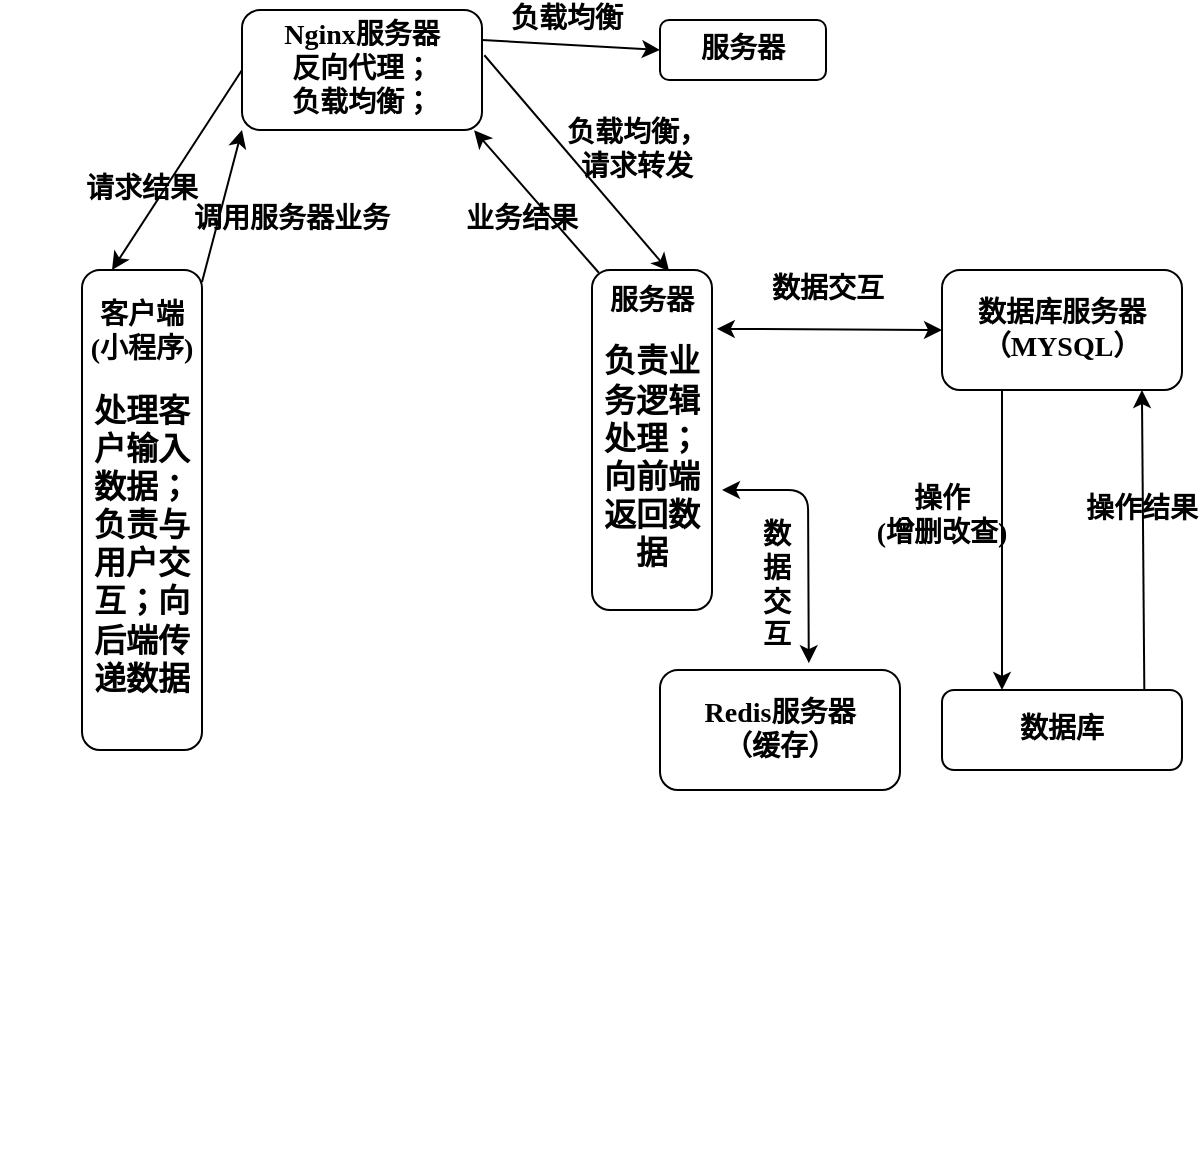 <mxfile version="10.6.8" type="github"><diagram id="wL1jBX-TmyDrksqA9vEL" name="Ã§Â¬Â¬ 1 Ã©Â¡Âµ"><mxGraphModel dx="1228" dy="1714" grid="1" gridSize="10" guides="1" tooltips="1" connect="1" arrows="1" fold="1" page="1" pageScale="1" pageWidth="827" pageHeight="1169" math="0" shadow="0"><root><mxCell id="0"/><mxCell id="1" parent="0"/><mxCell id="sZW_5E2e72k2Tj-YHlTt-91" value="" style="whiteSpace=wrap;html=1;aspect=fixed;" parent="1" vertex="1"><mxGeometry x="20" y="40" as="geometry"/></mxCell><mxCell id="sZW_5E2e72k2Tj-YHlTt-93" value="&lt;b&gt;&lt;font style=&quot;font-size: 14px&quot; face=&quot;宋体&quot;&gt;客户端&lt;br&gt;(小程序)&lt;br&gt;&lt;/font&gt;&lt;/b&gt;&lt;p&gt;&lt;b&gt;&lt;font size=&quot;3&quot;&gt;&lt;span&gt;&lt;font face=&quot;宋体&quot;&gt;处理客户输入数据&lt;/font&gt;&lt;/span&gt;&lt;span&gt;&lt;font face=&quot;宋体&quot;&gt;；&lt;/font&gt;&lt;/span&gt;&lt;span&gt;&lt;font face=&quot;宋体&quot;&gt;负责与用户交互；向后端传递数据&lt;/font&gt;&lt;/span&gt;&lt;/font&gt;&lt;/b&gt;&lt;/p&gt;" style="rounded=1;whiteSpace=wrap;html=1;direction=south;" parent="1" vertex="1"><mxGeometry x="60" y="-410" width="60" height="240" as="geometry"/></mxCell><mxCell id="sZW_5E2e72k2Tj-YHlTt-94" value="&lt;b&gt;&lt;font style=&quot;font-size: 14px&quot; face=&quot;宋体&quot;&gt;服务器&lt;br&gt;&lt;/font&gt;&lt;/b&gt;&lt;p&gt;&lt;b&gt;&lt;font size=&quot;3&quot;&gt;&lt;span&gt;&lt;font face=&quot;宋体&quot;&gt;负责业务逻辑处理&lt;/font&gt;&lt;/span&gt;&lt;span&gt;&lt;font face=&quot;宋体&quot;&gt;；&lt;/font&gt;&lt;/span&gt;&lt;span&gt;&lt;font face=&quot;宋体&quot;&gt;向前端返回数据&lt;/font&gt;&lt;/span&gt;&lt;/font&gt;&lt;/b&gt;&lt;/p&gt;" style="rounded=1;whiteSpace=wrap;html=1;direction=south;" parent="1" vertex="1"><mxGeometry x="315" y="-410" width="60" height="170" as="geometry"/></mxCell><mxCell id="sZW_5E2e72k2Tj-YHlTt-99" value="&lt;b&gt;&lt;font style=&quot;font-size: 14px&quot; face=&quot;宋体&quot;&gt;数据库服务器（MYSQL）&lt;/font&gt;&lt;/b&gt;" style="rounded=1;whiteSpace=wrap;html=1;" parent="1" vertex="1"><mxGeometry x="490" y="-410" width="120" height="60" as="geometry"/></mxCell><mxCell id="sZW_5E2e72k2Tj-YHlTt-100" value="&lt;b&gt;&lt;font style=&quot;font-size: 14px&quot; face=&quot;宋体&quot;&gt;数据库&lt;/font&gt;&lt;/b&gt;" style="rounded=1;whiteSpace=wrap;html=1;" parent="1" vertex="1"><mxGeometry x="490" y="-200" width="120" height="40" as="geometry"/></mxCell><mxCell id="sZW_5E2e72k2Tj-YHlTt-101" value="" style="endArrow=classic;html=1;exitX=0.25;exitY=1;exitDx=0;exitDy=0;entryX=0.25;entryY=0;entryDx=0;entryDy=0;" parent="1" source="sZW_5E2e72k2Tj-YHlTt-99" target="sZW_5E2e72k2Tj-YHlTt-100" edge="1"><mxGeometry width="50" height="50" relative="1" as="geometry"><mxPoint x="60" y="-160" as="sourcePoint"/><mxPoint x="110" y="-210" as="targetPoint"/></mxGeometry></mxCell><mxCell id="sZW_5E2e72k2Tj-YHlTt-102" value="&lt;b&gt;&lt;font style=&quot;font-size: 14px&quot; face=&quot;宋体&quot;&gt;操作&lt;br&gt;(增删改查)&lt;/font&gt;&lt;/b&gt;" style="text;html=1;strokeColor=none;fillColor=none;align=center;verticalAlign=middle;whiteSpace=wrap;rounded=0;" parent="1" vertex="1"><mxGeometry x="450" y="-325" width="80" height="75" as="geometry"/></mxCell><mxCell id="sZW_5E2e72k2Tj-YHlTt-103" value="" style="endArrow=classic;html=1;entryX=0.833;entryY=1;entryDx=0;entryDy=0;entryPerimeter=0;exitX=0.843;exitY=-0.005;exitDx=0;exitDy=0;exitPerimeter=0;" parent="1" source="sZW_5E2e72k2Tj-YHlTt-100" target="sZW_5E2e72k2Tj-YHlTt-99" edge="1"><mxGeometry width="50" height="50" relative="1" as="geometry"><mxPoint x="60" y="-160" as="sourcePoint"/><mxPoint x="110" y="-210" as="targetPoint"/></mxGeometry></mxCell><mxCell id="sZW_5E2e72k2Tj-YHlTt-104" value="&lt;b&gt;&lt;font style=&quot;font-size: 14px&quot; face=&quot;宋体&quot;&gt;操作结果&lt;/font&gt;&lt;/b&gt;" style="text;html=1;strokeColor=none;fillColor=none;align=center;verticalAlign=middle;whiteSpace=wrap;rounded=0;" parent="1" vertex="1"><mxGeometry x="560" y="-300" width="60" height="20" as="geometry"/></mxCell><mxCell id="sZW_5E2e72k2Tj-YHlTt-105" value="" style="endArrow=classic;startArrow=classic;html=1;entryX=0;entryY=0.5;entryDx=0;entryDy=0;exitX=0.173;exitY=-0.04;exitDx=0;exitDy=0;exitPerimeter=0;" parent="1" source="sZW_5E2e72k2Tj-YHlTt-94" target="sZW_5E2e72k2Tj-YHlTt-99" edge="1"><mxGeometry width="50" height="50" relative="1" as="geometry"><mxPoint x="310" y="-380" as="sourcePoint"/><mxPoint x="110" y="-210" as="targetPoint"/></mxGeometry></mxCell><mxCell id="sZW_5E2e72k2Tj-YHlTt-106" value="&lt;b&gt;&lt;font style=&quot;font-size: 14px&quot; face=&quot;宋体&quot;&gt;数据交互&lt;/font&gt;&lt;/b&gt;" style="text;html=1;strokeColor=none;fillColor=none;align=center;verticalAlign=middle;whiteSpace=wrap;rounded=0;" parent="1" vertex="1"><mxGeometry x="397.5" y="-410" width="70" height="20" as="geometry"/></mxCell><mxCell id="sZW_5E2e72k2Tj-YHlTt-107" value="&lt;b&gt;&lt;font style=&quot;font-size: 14px&quot; face=&quot;宋体&quot;&gt;Redis服务器&lt;br&gt;（缓存）&lt;/font&gt;&lt;/b&gt;&lt;br&gt;" style="rounded=1;whiteSpace=wrap;html=1;" parent="1" vertex="1"><mxGeometry x="349" y="-210" width="120" height="60" as="geometry"/></mxCell><mxCell id="sZW_5E2e72k2Tj-YHlTt-108" value="" style="endArrow=classic;startArrow=classic;html=1;exitX=0.62;exitY=-0.057;exitDx=0;exitDy=0;exitPerimeter=0;" parent="1" source="sZW_5E2e72k2Tj-YHlTt-107" edge="1"><mxGeometry width="50" height="50" relative="1" as="geometry"><mxPoint x="390" y="-300" as="sourcePoint"/><mxPoint x="380" y="-300" as="targetPoint"/><Array as="points"><mxPoint x="423" y="-300"/></Array></mxGeometry></mxCell><mxCell id="sZW_5E2e72k2Tj-YHlTt-110" value="&lt;b&gt;&lt;font style=&quot;font-size: 14px&quot; face=&quot;宋体&quot;&gt;数据交互&lt;/font&gt;&lt;/b&gt;" style="text;html=1;strokeColor=none;fillColor=none;align=center;verticalAlign=middle;whiteSpace=wrap;rounded=0;" parent="1" vertex="1"><mxGeometry x="395" y="-282" width="25" height="60" as="geometry"/></mxCell><mxCell id="sZW_5E2e72k2Tj-YHlTt-112" value="&lt;b&gt;&lt;font face=&quot;宋体&quot; style=&quot;font-size: 14px&quot;&gt;Nginx服务器&lt;br&gt;反向代理；&lt;br&gt;负载均衡；&lt;/font&gt;&lt;/b&gt;&lt;br&gt;" style="rounded=1;whiteSpace=wrap;html=1;" parent="1" vertex="1"><mxGeometry x="140" y="-540" width="120" height="60" as="geometry"/></mxCell><mxCell id="sZW_5E2e72k2Tj-YHlTt-114" value="" style="endArrow=classic;html=1;entryX=0;entryY=1;entryDx=0;entryDy=0;entryPerimeter=0;" parent="1" source="sZW_5E2e72k2Tj-YHlTt-93" target="sZW_5E2e72k2Tj-YHlTt-112" edge="1"><mxGeometry width="50" height="50" relative="1" as="geometry"><mxPoint x="60" y="-80" as="sourcePoint"/><mxPoint x="110" y="-130" as="targetPoint"/></mxGeometry></mxCell><mxCell id="sZW_5E2e72k2Tj-YHlTt-115" value="&lt;b&gt;&lt;font style=&quot;font-size: 14px&quot; face=&quot;宋体&quot;&gt;调用服务器业务&lt;/font&gt;&lt;/b&gt;" style="text;html=1;strokeColor=none;fillColor=none;align=center;verticalAlign=middle;whiteSpace=wrap;rounded=0;" parent="1" vertex="1"><mxGeometry x="110" y="-450" width="110" height="30" as="geometry"/></mxCell><mxCell id="sZW_5E2e72k2Tj-YHlTt-116" value="" style="endArrow=classic;html=1;entryX=0.004;entryY=0.357;entryDx=0;entryDy=0;entryPerimeter=0;exitX=1.01;exitY=0.377;exitDx=0;exitDy=0;exitPerimeter=0;" parent="1" source="sZW_5E2e72k2Tj-YHlTt-112" target="sZW_5E2e72k2Tj-YHlTt-94" edge="1"><mxGeometry width="50" height="50" relative="1" as="geometry"><mxPoint x="60" y="-80" as="sourcePoint"/><mxPoint x="110" y="-130" as="targetPoint"/></mxGeometry></mxCell><mxCell id="sZW_5E2e72k2Tj-YHlTt-118" value="&lt;b&gt;&lt;font style=&quot;font-size: 14px&quot; face=&quot;宋体&quot;&gt;服务器&lt;/font&gt;&lt;/b&gt;" style="rounded=1;whiteSpace=wrap;html=1;" parent="1" vertex="1"><mxGeometry x="349" y="-535" width="83" height="30" as="geometry"/></mxCell><mxCell id="sZW_5E2e72k2Tj-YHlTt-119" value="" style="endArrow=classic;html=1;entryX=0;entryY=0.5;entryDx=0;entryDy=0;exitX=1;exitY=0.25;exitDx=0;exitDy=0;" parent="1" source="sZW_5E2e72k2Tj-YHlTt-112" target="sZW_5E2e72k2Tj-YHlTt-118" edge="1"><mxGeometry width="50" height="50" relative="1" as="geometry"><mxPoint x="270" y="-520" as="sourcePoint"/><mxPoint x="110" y="-130" as="targetPoint"/></mxGeometry></mxCell><mxCell id="sZW_5E2e72k2Tj-YHlTt-120" value="&lt;b&gt;&lt;font style=&quot;font-size: 14px&quot; face=&quot;宋体&quot;&gt;负载均衡，请求转发&lt;/font&gt;&lt;/b&gt;" style="text;html=1;strokeColor=none;fillColor=none;align=center;verticalAlign=middle;whiteSpace=wrap;rounded=0;" parent="1" vertex="1"><mxGeometry x="295" y="-490" width="85" height="40" as="geometry"/></mxCell><mxCell id="sZW_5E2e72k2Tj-YHlTt-121" value="&lt;b&gt;&lt;font style=&quot;font-size: 14px&quot; face=&quot;宋体&quot;&gt;负载均衡&lt;/font&gt;&lt;/b&gt;" style="text;html=1;strokeColor=none;fillColor=none;align=center;verticalAlign=middle;whiteSpace=wrap;rounded=0;" parent="1" vertex="1"><mxGeometry x="270" y="-545" width="65" height="20" as="geometry"/></mxCell><mxCell id="sZW_5E2e72k2Tj-YHlTt-122" value="" style="endArrow=classic;html=1;exitX=0.008;exitY=0.943;exitDx=0;exitDy=0;exitPerimeter=0;entryX=0.967;entryY=1.003;entryDx=0;entryDy=0;entryPerimeter=0;" parent="1" source="sZW_5E2e72k2Tj-YHlTt-94" target="sZW_5E2e72k2Tj-YHlTt-112" edge="1"><mxGeometry width="50" height="50" relative="1" as="geometry"><mxPoint x="60" y="-80" as="sourcePoint"/><mxPoint x="270" y="-480" as="targetPoint"/></mxGeometry></mxCell><mxCell id="sZW_5E2e72k2Tj-YHlTt-123" value="&lt;b&gt;&lt;font style=&quot;font-size: 14px&quot; face=&quot;宋体&quot;&gt;请求结果&lt;/font&gt;&lt;/b&gt;" style="text;html=1;strokeColor=none;fillColor=none;align=center;verticalAlign=middle;whiteSpace=wrap;rounded=0;" parent="1" vertex="1"><mxGeometry x="60" y="-460" width="60" height="20" as="geometry"/></mxCell><mxCell id="sZW_5E2e72k2Tj-YHlTt-124" value="&lt;b&gt;&lt;font style=&quot;font-size: 14px&quot; face=&quot;宋体&quot;&gt;业务结果&lt;/font&gt;&lt;/b&gt;" style="text;html=1;strokeColor=none;fillColor=none;align=center;verticalAlign=middle;whiteSpace=wrap;rounded=0;" parent="1" vertex="1"><mxGeometry x="250" y="-450" width="60" height="30" as="geometry"/></mxCell><mxCell id="sZW_5E2e72k2Tj-YHlTt-126" value="" style="endArrow=classic;html=1;entryX=0;entryY=0.75;entryDx=0;entryDy=0;exitX=0;exitY=0.5;exitDx=0;exitDy=0;" parent="1" source="sZW_5E2e72k2Tj-YHlTt-112" target="sZW_5E2e72k2Tj-YHlTt-93" edge="1"><mxGeometry width="50" height="50" relative="1" as="geometry"><mxPoint x="60" y="-80" as="sourcePoint"/><mxPoint x="110" y="-130" as="targetPoint"/></mxGeometry></mxCell></root></mxGraphModel></diagram></mxfile>